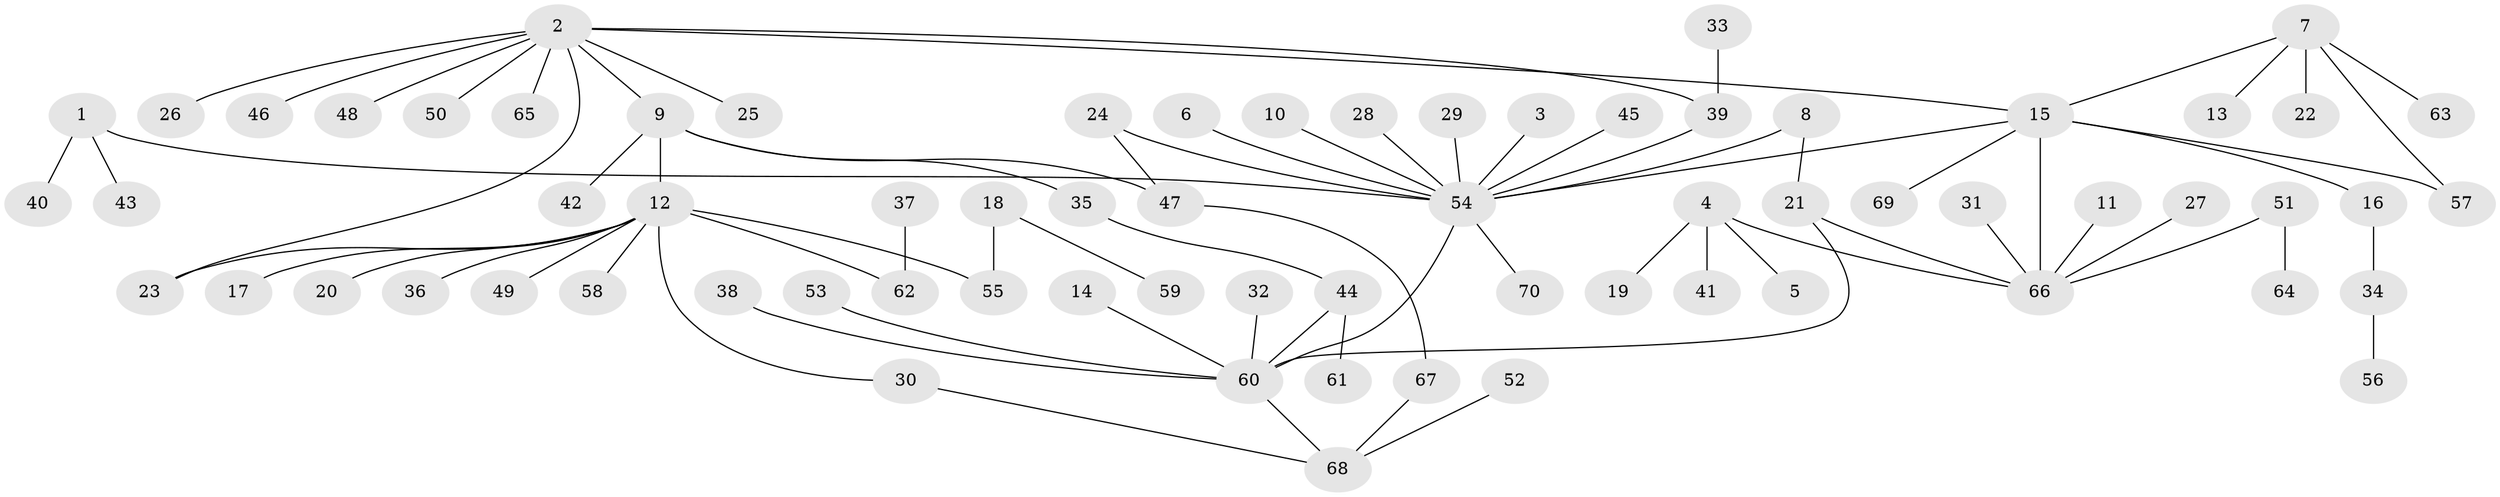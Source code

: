 // original degree distribution, {8: 0.020202020202020204, 11: 0.020202020202020204, 14: 0.010101010101010102, 2: 0.18181818181818182, 9: 0.010101010101010102, 3: 0.10101010101010101, 1: 0.5959595959595959, 4: 0.030303030303030304, 6: 0.010101010101010102, 5: 0.020202020202020204}
// Generated by graph-tools (version 1.1) at 2025/36/03/04/25 23:36:46]
// undirected, 70 vertices, 78 edges
graph export_dot {
  node [color=gray90,style=filled];
  1;
  2;
  3;
  4;
  5;
  6;
  7;
  8;
  9;
  10;
  11;
  12;
  13;
  14;
  15;
  16;
  17;
  18;
  19;
  20;
  21;
  22;
  23;
  24;
  25;
  26;
  27;
  28;
  29;
  30;
  31;
  32;
  33;
  34;
  35;
  36;
  37;
  38;
  39;
  40;
  41;
  42;
  43;
  44;
  45;
  46;
  47;
  48;
  49;
  50;
  51;
  52;
  53;
  54;
  55;
  56;
  57;
  58;
  59;
  60;
  61;
  62;
  63;
  64;
  65;
  66;
  67;
  68;
  69;
  70;
  1 -- 40 [weight=1.0];
  1 -- 43 [weight=1.0];
  1 -- 54 [weight=1.0];
  2 -- 9 [weight=1.0];
  2 -- 15 [weight=1.0];
  2 -- 23 [weight=1.0];
  2 -- 25 [weight=1.0];
  2 -- 26 [weight=1.0];
  2 -- 39 [weight=1.0];
  2 -- 46 [weight=1.0];
  2 -- 48 [weight=1.0];
  2 -- 50 [weight=1.0];
  2 -- 65 [weight=1.0];
  3 -- 54 [weight=1.0];
  4 -- 5 [weight=1.0];
  4 -- 19 [weight=1.0];
  4 -- 41 [weight=1.0];
  4 -- 66 [weight=1.0];
  6 -- 54 [weight=1.0];
  7 -- 13 [weight=1.0];
  7 -- 15 [weight=1.0];
  7 -- 22 [weight=1.0];
  7 -- 57 [weight=1.0];
  7 -- 63 [weight=1.0];
  8 -- 21 [weight=1.0];
  8 -- 54 [weight=1.0];
  9 -- 12 [weight=1.0];
  9 -- 35 [weight=1.0];
  9 -- 42 [weight=1.0];
  9 -- 47 [weight=1.0];
  10 -- 54 [weight=1.0];
  11 -- 66 [weight=1.0];
  12 -- 17 [weight=1.0];
  12 -- 20 [weight=1.0];
  12 -- 23 [weight=1.0];
  12 -- 30 [weight=1.0];
  12 -- 36 [weight=1.0];
  12 -- 49 [weight=1.0];
  12 -- 55 [weight=1.0];
  12 -- 58 [weight=1.0];
  12 -- 62 [weight=1.0];
  14 -- 60 [weight=1.0];
  15 -- 16 [weight=1.0];
  15 -- 54 [weight=1.0];
  15 -- 57 [weight=1.0];
  15 -- 66 [weight=1.0];
  15 -- 69 [weight=1.0];
  16 -- 34 [weight=1.0];
  18 -- 55 [weight=1.0];
  18 -- 59 [weight=1.0];
  21 -- 60 [weight=1.0];
  21 -- 66 [weight=1.0];
  24 -- 47 [weight=1.0];
  24 -- 54 [weight=1.0];
  27 -- 66 [weight=1.0];
  28 -- 54 [weight=1.0];
  29 -- 54 [weight=1.0];
  30 -- 68 [weight=1.0];
  31 -- 66 [weight=1.0];
  32 -- 60 [weight=1.0];
  33 -- 39 [weight=1.0];
  34 -- 56 [weight=1.0];
  35 -- 44 [weight=1.0];
  37 -- 62 [weight=1.0];
  38 -- 60 [weight=1.0];
  39 -- 54 [weight=1.0];
  44 -- 60 [weight=1.0];
  44 -- 61 [weight=1.0];
  45 -- 54 [weight=1.0];
  47 -- 67 [weight=1.0];
  51 -- 64 [weight=1.0];
  51 -- 66 [weight=1.0];
  52 -- 68 [weight=1.0];
  53 -- 60 [weight=1.0];
  54 -- 60 [weight=1.0];
  54 -- 70 [weight=1.0];
  60 -- 68 [weight=1.0];
  67 -- 68 [weight=1.0];
}
